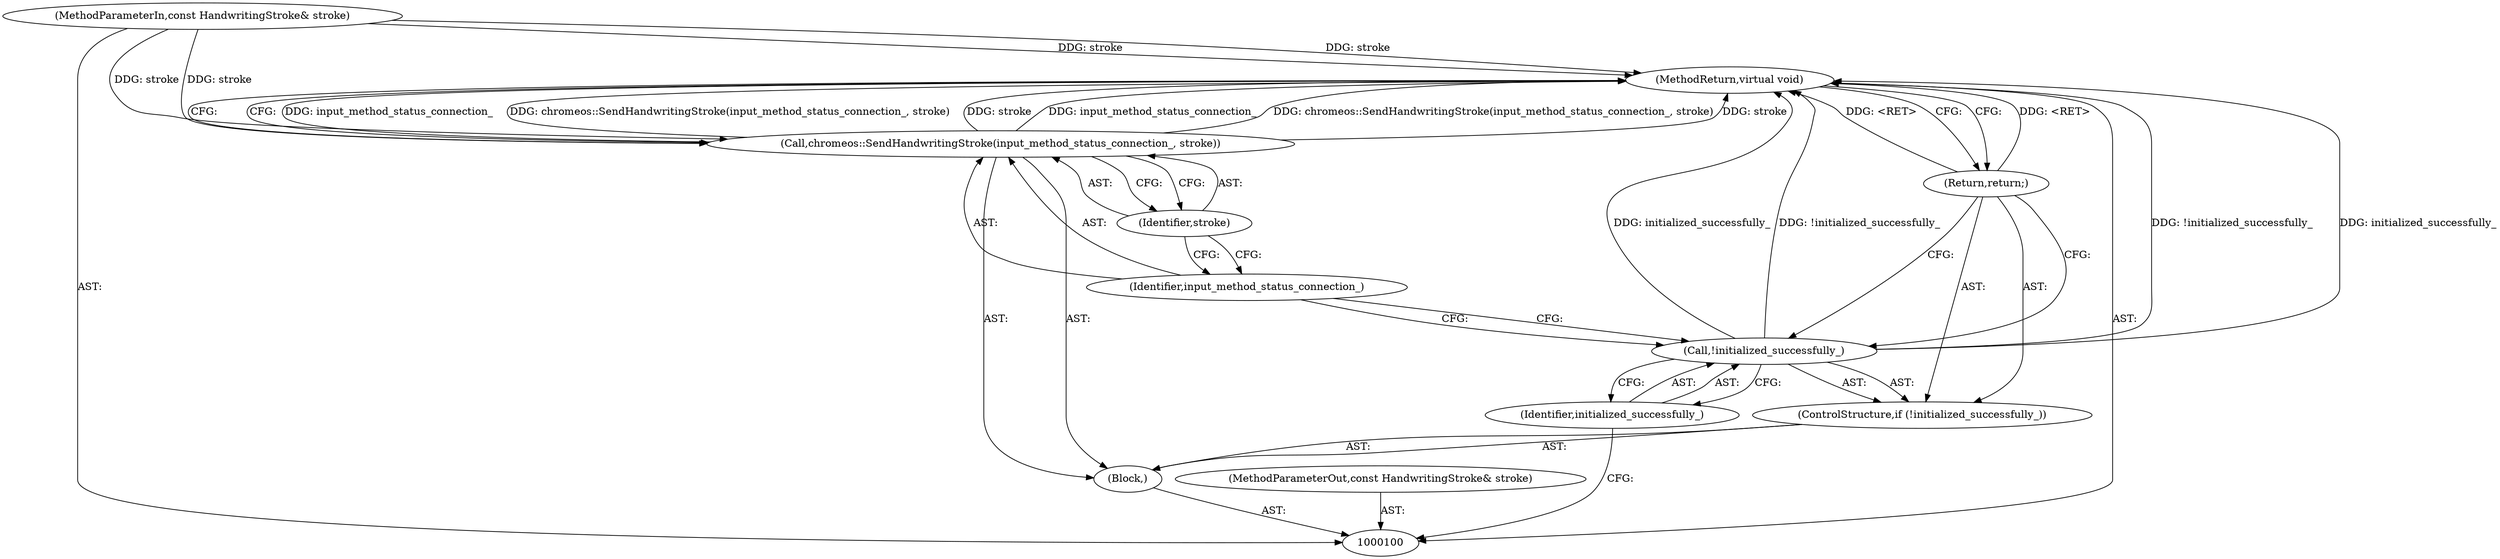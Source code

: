 digraph "1_Chrome_dc7b094a338c6c521f918f478e993f0f74bbea0d_28" {
"1000110" [label="(MethodReturn,virtual void)"];
"1000101" [label="(MethodParameterIn,const HandwritingStroke& stroke)"];
"1000125" [label="(MethodParameterOut,const HandwritingStroke& stroke)"];
"1000102" [label="(Block,)"];
"1000105" [label="(Identifier,initialized_successfully_)"];
"1000103" [label="(ControlStructure,if (!initialized_successfully_))"];
"1000104" [label="(Call,!initialized_successfully_)"];
"1000106" [label="(Return,return;)"];
"1000108" [label="(Identifier,input_method_status_connection_)"];
"1000107" [label="(Call,chromeos::SendHandwritingStroke(input_method_status_connection_, stroke))"];
"1000109" [label="(Identifier,stroke)"];
"1000110" -> "1000100"  [label="AST: "];
"1000110" -> "1000106"  [label="CFG: "];
"1000110" -> "1000107"  [label="CFG: "];
"1000106" -> "1000110"  [label="DDG: <RET>"];
"1000107" -> "1000110"  [label="DDG: input_method_status_connection_"];
"1000107" -> "1000110"  [label="DDG: chromeos::SendHandwritingStroke(input_method_status_connection_, stroke)"];
"1000107" -> "1000110"  [label="DDG: stroke"];
"1000104" -> "1000110"  [label="DDG: !initialized_successfully_"];
"1000104" -> "1000110"  [label="DDG: initialized_successfully_"];
"1000101" -> "1000110"  [label="DDG: stroke"];
"1000101" -> "1000100"  [label="AST: "];
"1000101" -> "1000110"  [label="DDG: stroke"];
"1000101" -> "1000107"  [label="DDG: stroke"];
"1000125" -> "1000100"  [label="AST: "];
"1000102" -> "1000100"  [label="AST: "];
"1000103" -> "1000102"  [label="AST: "];
"1000107" -> "1000102"  [label="AST: "];
"1000105" -> "1000104"  [label="AST: "];
"1000105" -> "1000100"  [label="CFG: "];
"1000104" -> "1000105"  [label="CFG: "];
"1000103" -> "1000102"  [label="AST: "];
"1000104" -> "1000103"  [label="AST: "];
"1000106" -> "1000103"  [label="AST: "];
"1000104" -> "1000103"  [label="AST: "];
"1000104" -> "1000105"  [label="CFG: "];
"1000105" -> "1000104"  [label="AST: "];
"1000106" -> "1000104"  [label="CFG: "];
"1000108" -> "1000104"  [label="CFG: "];
"1000104" -> "1000110"  [label="DDG: !initialized_successfully_"];
"1000104" -> "1000110"  [label="DDG: initialized_successfully_"];
"1000106" -> "1000103"  [label="AST: "];
"1000106" -> "1000104"  [label="CFG: "];
"1000110" -> "1000106"  [label="CFG: "];
"1000106" -> "1000110"  [label="DDG: <RET>"];
"1000108" -> "1000107"  [label="AST: "];
"1000108" -> "1000104"  [label="CFG: "];
"1000109" -> "1000108"  [label="CFG: "];
"1000107" -> "1000102"  [label="AST: "];
"1000107" -> "1000109"  [label="CFG: "];
"1000108" -> "1000107"  [label="AST: "];
"1000109" -> "1000107"  [label="AST: "];
"1000110" -> "1000107"  [label="CFG: "];
"1000107" -> "1000110"  [label="DDG: input_method_status_connection_"];
"1000107" -> "1000110"  [label="DDG: chromeos::SendHandwritingStroke(input_method_status_connection_, stroke)"];
"1000107" -> "1000110"  [label="DDG: stroke"];
"1000101" -> "1000107"  [label="DDG: stroke"];
"1000109" -> "1000107"  [label="AST: "];
"1000109" -> "1000108"  [label="CFG: "];
"1000107" -> "1000109"  [label="CFG: "];
}
